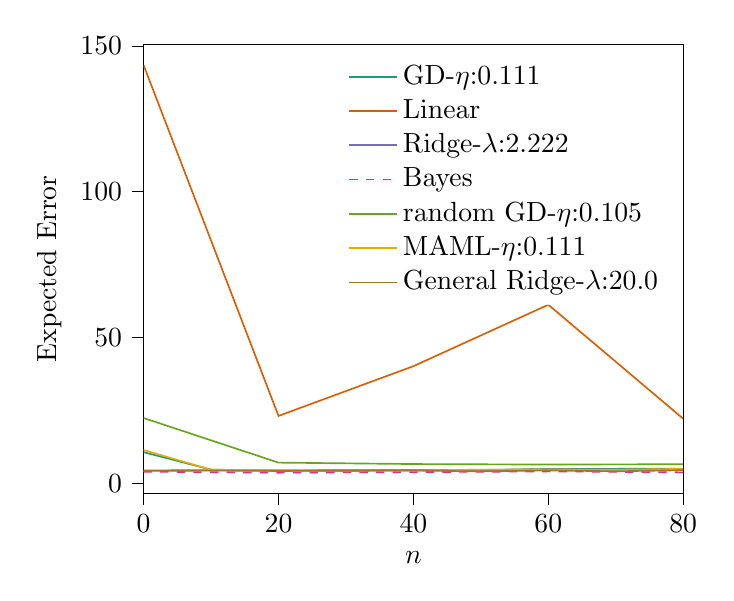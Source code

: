% This file was created with tikzplotlib v0.10.1.
\begin{tikzpicture}

\definecolor{chocolate217952}{RGB}{217,95,2}
\definecolor{darkcyan27158119}{RGB}{27,158,119}
\definecolor{darkgoldenrod16611829}{RGB}{166,118,29}
\definecolor{darkgray176}{RGB}{176,176,176}
\definecolor{deeppink23141138}{RGB}{231,41,138}
\definecolor{lightslategray117112179}{RGB}{117,112,179}
\definecolor{olivedrab10216630}{RGB}{102,166,30}
\definecolor{orange2301712}{RGB}{230,171,2}

\begin{axis}[
legend cell align={left},
legend style={fill opacity=0.8, draw opacity=1, text opacity=1, draw=none},
tick align=outside,
tick pos=left,
x grid style={darkgray176},
xlabel={\(\displaystyle n\)},
xmin=0, xmax=80,
xtick style={color=black},
y grid style={darkgray176},
ylabel={Expected Error},
ymin=-3.38, ymax=150.369,
ytick style={color=black}
]
\addplot [semithick, darkcyan27158119]
table {%
0 10.637
10 4.66
20 4.301
30 4.37
40 4.458
50 4.555
60 4.881
70 4.928
80 4.968
90 5.036
};
\addlegendentry{GD-$\eta$:0.111}
\addplot [semithick, chocolate217952]
table {%
0 143.38
20 23.072
40 40.135
60 61.203
80 22.104
};
\addlegendentry{Linear}
\addplot [semithick, lightslategray117112179]
table {%
0 4.382
10 4.462
20 4.362
30 4.455
40 4.481
50 4.45
60 4.766
70 4.66
80 4.592
90 4.438
};
\addlegendentry{Ridge-$\lambda$:2.222}
\addplot [semithick, deeppink23141138, dashed]
table {%
0 3.933
20 3.609
40 3.795
60 4.043
80 3.715
};
\addlegendentry{Bayes}
\addplot [semithick, olivedrab10216630]
table {%
0 22.357
20 7.055
40 6.569
60 6.394
80 6.513
};
\addlegendentry{random GD-$\eta$:0.105}
\addplot [semithick, orange2301712]
table {%
0 11.38
10 4.614
20 4.474
30 4.285
40 4.342
50 4.647
60 4.698
70 4.629
80 4.912
90 5.033
};
\addlegendentry{MAML-$\eta$:0.111}
\addplot [semithick, darkgoldenrod16611829]
table {%
0 4.197
10 4.333
20 4.198
30 4.276
40 4.339
50 4.046
60 4.359
70 4.095
80 4.448
90 4.333
};
\addlegendentry{General Ridge-$\lambda$:20.0}
\end{axis}

\end{tikzpicture}
